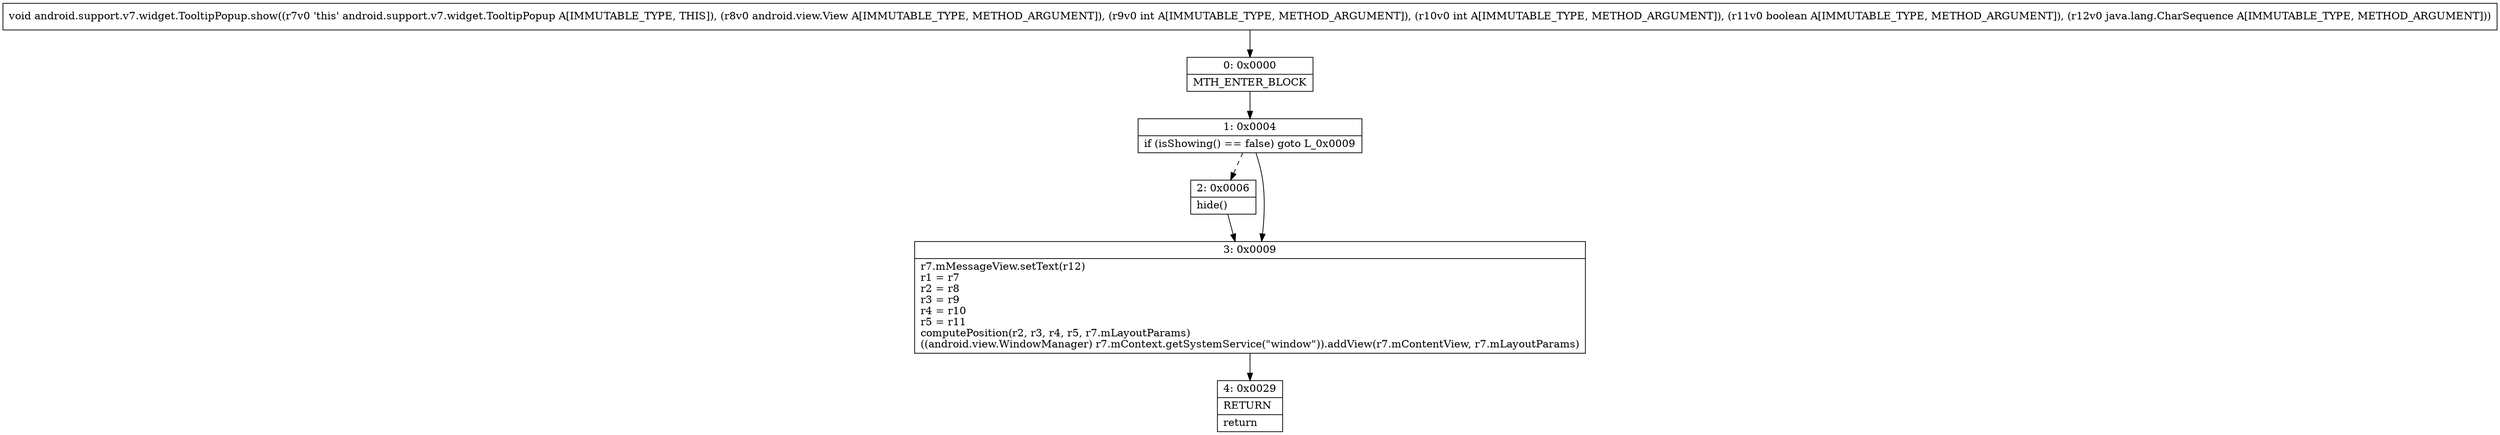 digraph "CFG forandroid.support.v7.widget.TooltipPopup.show(Landroid\/view\/View;IIZLjava\/lang\/CharSequence;)V" {
Node_0 [shape=record,label="{0\:\ 0x0000|MTH_ENTER_BLOCK\l}"];
Node_1 [shape=record,label="{1\:\ 0x0004|if (isShowing() == false) goto L_0x0009\l}"];
Node_2 [shape=record,label="{2\:\ 0x0006|hide()\l}"];
Node_3 [shape=record,label="{3\:\ 0x0009|r7.mMessageView.setText(r12)\lr1 = r7\lr2 = r8\lr3 = r9\lr4 = r10\lr5 = r11\lcomputePosition(r2, r3, r4, r5, r7.mLayoutParams)\l((android.view.WindowManager) r7.mContext.getSystemService(\"window\")).addView(r7.mContentView, r7.mLayoutParams)\l}"];
Node_4 [shape=record,label="{4\:\ 0x0029|RETURN\l|return\l}"];
MethodNode[shape=record,label="{void android.support.v7.widget.TooltipPopup.show((r7v0 'this' android.support.v7.widget.TooltipPopup A[IMMUTABLE_TYPE, THIS]), (r8v0 android.view.View A[IMMUTABLE_TYPE, METHOD_ARGUMENT]), (r9v0 int A[IMMUTABLE_TYPE, METHOD_ARGUMENT]), (r10v0 int A[IMMUTABLE_TYPE, METHOD_ARGUMENT]), (r11v0 boolean A[IMMUTABLE_TYPE, METHOD_ARGUMENT]), (r12v0 java.lang.CharSequence A[IMMUTABLE_TYPE, METHOD_ARGUMENT])) }"];
MethodNode -> Node_0;
Node_0 -> Node_1;
Node_1 -> Node_2[style=dashed];
Node_1 -> Node_3;
Node_2 -> Node_3;
Node_3 -> Node_4;
}

